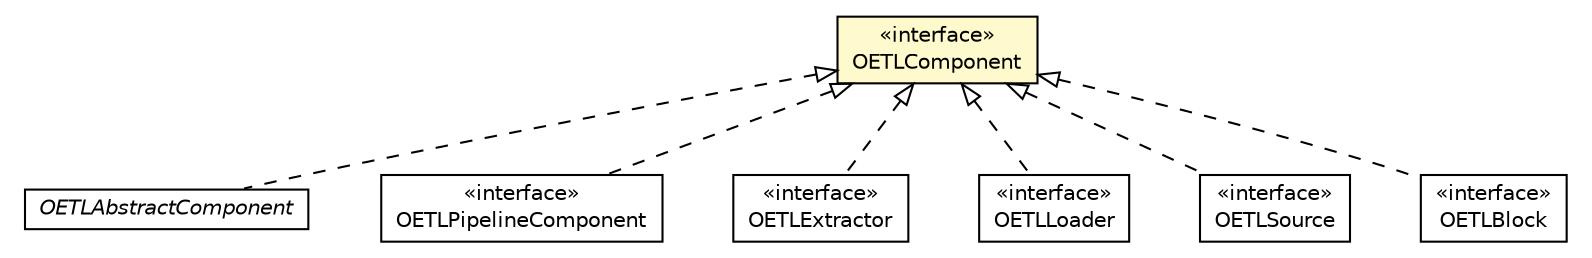 #!/usr/local/bin/dot
#
# Class diagram 
# Generated by UMLGraph version R5_6-24-gf6e263 (http://www.umlgraph.org/)
#

digraph G {
	edge [fontname="Helvetica",fontsize=10,labelfontname="Helvetica",labelfontsize=10];
	node [fontname="Helvetica",fontsize=10,shape=plaintext];
	nodesep=0.25;
	ranksep=0.5;
	// com.orientechnologies.orient.etl.OETLAbstractComponent
	c3243105 [label=<<table title="com.orientechnologies.orient.etl.OETLAbstractComponent" border="0" cellborder="1" cellspacing="0" cellpadding="2" port="p" href="./OETLAbstractComponent.html">
		<tr><td><table border="0" cellspacing="0" cellpadding="1">
<tr><td align="center" balign="center"><font face="Helvetica-Oblique"> OETLAbstractComponent </font></td></tr>
		</table></td></tr>
		</table>>, URL="./OETLAbstractComponent.html", fontname="Helvetica", fontcolor="black", fontsize=10.0];
	// com.orientechnologies.orient.etl.OETLComponent
	c3243109 [label=<<table title="com.orientechnologies.orient.etl.OETLComponent" border="0" cellborder="1" cellspacing="0" cellpadding="2" port="p" bgcolor="lemonChiffon" href="./OETLComponent.html">
		<tr><td><table border="0" cellspacing="0" cellpadding="1">
<tr><td align="center" balign="center"> &#171;interface&#187; </td></tr>
<tr><td align="center" balign="center"> OETLComponent </td></tr>
		</table></td></tr>
		</table>>, URL="./OETLComponent.html", fontname="Helvetica", fontcolor="black", fontsize=10.0];
	// com.orientechnologies.orient.etl.OETLPipelineComponent
	c3243111 [label=<<table title="com.orientechnologies.orient.etl.OETLPipelineComponent" border="0" cellborder="1" cellspacing="0" cellpadding="2" port="p" href="./OETLPipelineComponent.html">
		<tr><td><table border="0" cellspacing="0" cellpadding="1">
<tr><td align="center" balign="center"> &#171;interface&#187; </td></tr>
<tr><td align="center" balign="center"> OETLPipelineComponent </td></tr>
		</table></td></tr>
		</table>>, URL="./OETLPipelineComponent.html", fontname="Helvetica", fontcolor="black", fontsize=10.0];
	// com.orientechnologies.orient.etl.extractor.OETLExtractor
	c3243126 [label=<<table title="com.orientechnologies.orient.etl.extractor.OETLExtractor" border="0" cellborder="1" cellspacing="0" cellpadding="2" port="p" href="./extractor/OETLExtractor.html">
		<tr><td><table border="0" cellspacing="0" cellpadding="1">
<tr><td align="center" balign="center"> &#171;interface&#187; </td></tr>
<tr><td align="center" balign="center"> OETLExtractor </td></tr>
		</table></td></tr>
		</table>>, URL="./extractor/OETLExtractor.html", fontname="Helvetica", fontcolor="black", fontsize=10.0];
	// com.orientechnologies.orient.etl.loader.OETLLoader
	c3243135 [label=<<table title="com.orientechnologies.orient.etl.loader.OETLLoader" border="0" cellborder="1" cellspacing="0" cellpadding="2" port="p" href="./loader/OETLLoader.html">
		<tr><td><table border="0" cellspacing="0" cellpadding="1">
<tr><td align="center" balign="center"> &#171;interface&#187; </td></tr>
<tr><td align="center" balign="center"> OETLLoader </td></tr>
		</table></td></tr>
		</table>>, URL="./loader/OETLLoader.html", fontname="Helvetica", fontcolor="black", fontsize=10.0];
	// com.orientechnologies.orient.etl.source.OETLSource
	c3243144 [label=<<table title="com.orientechnologies.orient.etl.source.OETLSource" border="0" cellborder="1" cellspacing="0" cellpadding="2" port="p" href="./source/OETLSource.html">
		<tr><td><table border="0" cellspacing="0" cellpadding="1">
<tr><td align="center" balign="center"> &#171;interface&#187; </td></tr>
<tr><td align="center" balign="center"> OETLSource </td></tr>
		</table></td></tr>
		</table>>, URL="./source/OETLSource.html", fontname="Helvetica", fontcolor="black", fontsize=10.0];
	// com.orientechnologies.orient.etl.block.OETLBlock
	c3243148 [label=<<table title="com.orientechnologies.orient.etl.block.OETLBlock" border="0" cellborder="1" cellspacing="0" cellpadding="2" port="p" href="./block/OETLBlock.html">
		<tr><td><table border="0" cellspacing="0" cellpadding="1">
<tr><td align="center" balign="center"> &#171;interface&#187; </td></tr>
<tr><td align="center" balign="center"> OETLBlock </td></tr>
		</table></td></tr>
		</table>>, URL="./block/OETLBlock.html", fontname="Helvetica", fontcolor="black", fontsize=10.0];
	//com.orientechnologies.orient.etl.OETLAbstractComponent implements com.orientechnologies.orient.etl.OETLComponent
	c3243109:p -> c3243105:p [dir=back,arrowtail=empty,style=dashed];
	//com.orientechnologies.orient.etl.OETLPipelineComponent implements com.orientechnologies.orient.etl.OETLComponent
	c3243109:p -> c3243111:p [dir=back,arrowtail=empty,style=dashed];
	//com.orientechnologies.orient.etl.extractor.OETLExtractor implements com.orientechnologies.orient.etl.OETLComponent
	c3243109:p -> c3243126:p [dir=back,arrowtail=empty,style=dashed];
	//com.orientechnologies.orient.etl.loader.OETLLoader implements com.orientechnologies.orient.etl.OETLComponent
	c3243109:p -> c3243135:p [dir=back,arrowtail=empty,style=dashed];
	//com.orientechnologies.orient.etl.source.OETLSource implements com.orientechnologies.orient.etl.OETLComponent
	c3243109:p -> c3243144:p [dir=back,arrowtail=empty,style=dashed];
	//com.orientechnologies.orient.etl.block.OETLBlock implements com.orientechnologies.orient.etl.OETLComponent
	c3243109:p -> c3243148:p [dir=back,arrowtail=empty,style=dashed];
}

